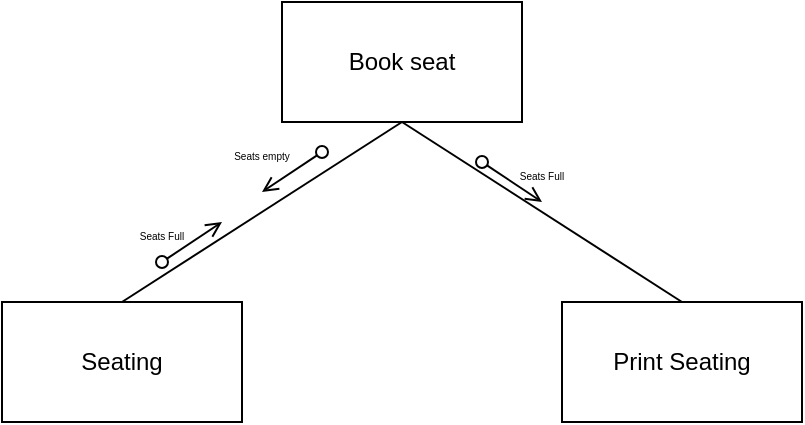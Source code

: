 <mxfile version="21.7.1" type="device">
  <diagram name="Page-1" id="m7xhTuWL6xcb4KafhupM">
    <mxGraphModel dx="241" dy="169" grid="1" gridSize="10" guides="1" tooltips="1" connect="1" arrows="1" fold="1" page="1" pageScale="1" pageWidth="850" pageHeight="1100" math="0" shadow="0">
      <root>
        <mxCell id="0" />
        <mxCell id="1" parent="0" />
        <mxCell id="_VyfLQM1-WYcAUPxM_zo-4" style="rounded=0;orthogonalLoop=1;jettySize=auto;html=1;exitX=0.5;exitY=1;exitDx=0;exitDy=0;entryX=0.5;entryY=0;entryDx=0;entryDy=0;endArrow=none;endFill=0;" edge="1" parent="1" source="_VyfLQM1-WYcAUPxM_zo-1" target="_VyfLQM1-WYcAUPxM_zo-2">
          <mxGeometry relative="1" as="geometry" />
        </mxCell>
        <mxCell id="_VyfLQM1-WYcAUPxM_zo-5" style="rounded=0;orthogonalLoop=1;jettySize=auto;html=1;exitX=0.5;exitY=1;exitDx=0;exitDy=0;entryX=0.5;entryY=0;entryDx=0;entryDy=0;endArrow=none;endFill=0;" edge="1" parent="1" source="_VyfLQM1-WYcAUPxM_zo-1" target="_VyfLQM1-WYcAUPxM_zo-3">
          <mxGeometry relative="1" as="geometry" />
        </mxCell>
        <mxCell id="_VyfLQM1-WYcAUPxM_zo-1" value="Book seat" style="rounded=0;whiteSpace=wrap;html=1;" vertex="1" parent="1">
          <mxGeometry x="320" y="240" width="120" height="60" as="geometry" />
        </mxCell>
        <mxCell id="_VyfLQM1-WYcAUPxM_zo-2" value="Seating" style="rounded=0;whiteSpace=wrap;html=1;" vertex="1" parent="1">
          <mxGeometry x="180" y="390" width="120" height="60" as="geometry" />
        </mxCell>
        <mxCell id="_VyfLQM1-WYcAUPxM_zo-3" value="Print Seating" style="rounded=0;whiteSpace=wrap;html=1;" vertex="1" parent="1">
          <mxGeometry x="460" y="390" width="120" height="60" as="geometry" />
        </mxCell>
        <mxCell id="_VyfLQM1-WYcAUPxM_zo-8" value="" style="endArrow=open;html=1;rounded=0;startArrow=oval;startFill=0;endFill=0;" edge="1" parent="1">
          <mxGeometry width="50" height="50" relative="1" as="geometry">
            <mxPoint x="420" y="320" as="sourcePoint" />
            <mxPoint x="450" y="340" as="targetPoint" />
          </mxGeometry>
        </mxCell>
        <mxCell id="_VyfLQM1-WYcAUPxM_zo-9" value="&lt;font style=&quot;font-size: 5px;&quot;&gt;Seats Full&lt;/font&gt;" style="text;html=1;strokeColor=none;fillColor=none;align=center;verticalAlign=middle;whiteSpace=wrap;rounded=0;" vertex="1" parent="1">
          <mxGeometry x="420" y="310" width="60" height="30" as="geometry" />
        </mxCell>
        <mxCell id="_VyfLQM1-WYcAUPxM_zo-10" value="" style="endArrow=oval;html=1;rounded=0;startArrow=open;startFill=0;endFill=0;" edge="1" parent="1">
          <mxGeometry width="50" height="50" relative="1" as="geometry">
            <mxPoint x="310" y="335" as="sourcePoint" />
            <mxPoint x="340" y="315" as="targetPoint" />
          </mxGeometry>
        </mxCell>
        <mxCell id="_VyfLQM1-WYcAUPxM_zo-11" value="" style="endArrow=open;html=1;rounded=0;startArrow=oval;startFill=0;endFill=0;" edge="1" parent="1">
          <mxGeometry width="50" height="50" relative="1" as="geometry">
            <mxPoint x="260" y="370" as="sourcePoint" />
            <mxPoint x="290" y="350" as="targetPoint" />
          </mxGeometry>
        </mxCell>
        <mxCell id="_VyfLQM1-WYcAUPxM_zo-12" value="&lt;font style=&quot;font-size: 5px;&quot;&gt;Seats empty&lt;/font&gt;" style="text;html=1;strokeColor=none;fillColor=none;align=center;verticalAlign=middle;whiteSpace=wrap;rounded=0;" vertex="1" parent="1">
          <mxGeometry x="280" y="300" width="60" height="30" as="geometry" />
        </mxCell>
        <mxCell id="_VyfLQM1-WYcAUPxM_zo-14" value="&lt;font style=&quot;font-size: 5px;&quot;&gt;Seats Full&lt;/font&gt;" style="text;html=1;strokeColor=none;fillColor=none;align=center;verticalAlign=middle;whiteSpace=wrap;rounded=0;" vertex="1" parent="1">
          <mxGeometry x="230" y="340" width="60" height="30" as="geometry" />
        </mxCell>
      </root>
    </mxGraphModel>
  </diagram>
</mxfile>
